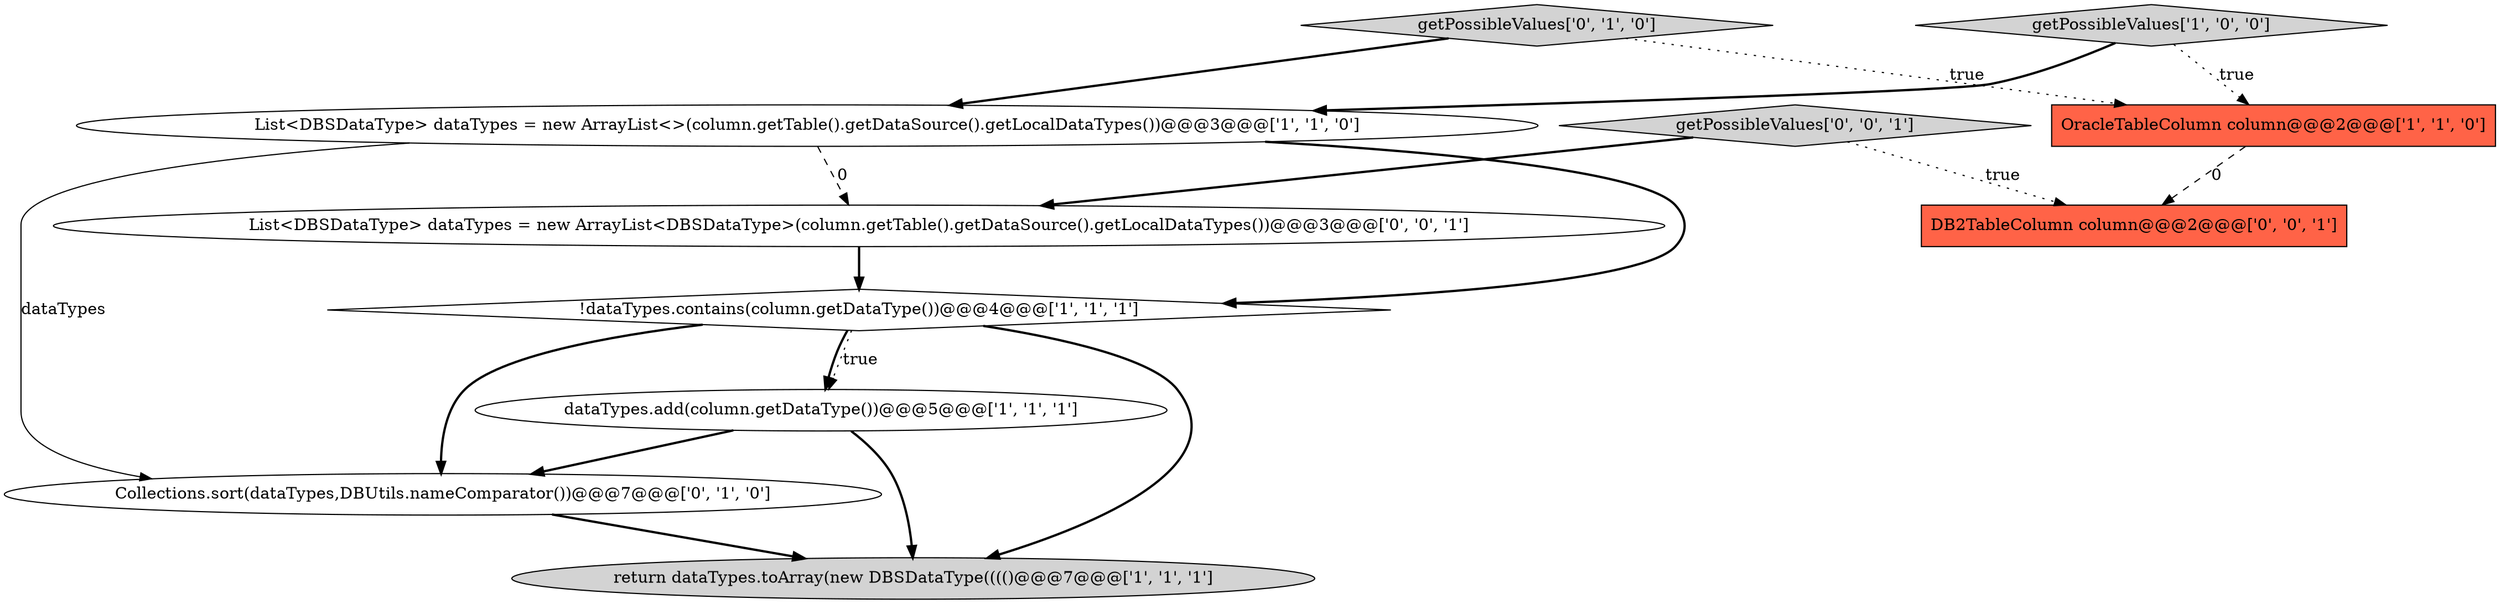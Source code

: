 digraph {
8 [style = filled, label = "DB2TableColumn column@@@2@@@['0', '0', '1']", fillcolor = tomato, shape = box image = "AAA0AAABBB3BBB"];
4 [style = filled, label = "dataTypes.add(column.getDataType())@@@5@@@['1', '1', '1']", fillcolor = white, shape = ellipse image = "AAA0AAABBB1BBB"];
5 [style = filled, label = "List<DBSDataType> dataTypes = new ArrayList<>(column.getTable().getDataSource().getLocalDataTypes())@@@3@@@['1', '1', '0']", fillcolor = white, shape = ellipse image = "AAA0AAABBB1BBB"];
7 [style = filled, label = "getPossibleValues['0', '1', '0']", fillcolor = lightgray, shape = diamond image = "AAA0AAABBB2BBB"];
10 [style = filled, label = "List<DBSDataType> dataTypes = new ArrayList<DBSDataType>(column.getTable().getDataSource().getLocalDataTypes())@@@3@@@['0', '0', '1']", fillcolor = white, shape = ellipse image = "AAA0AAABBB3BBB"];
3 [style = filled, label = "OracleTableColumn column@@@2@@@['1', '1', '0']", fillcolor = tomato, shape = box image = "AAA0AAABBB1BBB"];
2 [style = filled, label = "!dataTypes.contains(column.getDataType())@@@4@@@['1', '1', '1']", fillcolor = white, shape = diamond image = "AAA0AAABBB1BBB"];
1 [style = filled, label = "getPossibleValues['1', '0', '0']", fillcolor = lightgray, shape = diamond image = "AAA0AAABBB1BBB"];
9 [style = filled, label = "getPossibleValues['0', '0', '1']", fillcolor = lightgray, shape = diamond image = "AAA0AAABBB3BBB"];
0 [style = filled, label = "return dataTypes.toArray(new DBSDataType(((()@@@7@@@['1', '1', '1']", fillcolor = lightgray, shape = ellipse image = "AAA0AAABBB1BBB"];
6 [style = filled, label = "Collections.sort(dataTypes,DBUtils.nameComparator())@@@7@@@['0', '1', '0']", fillcolor = white, shape = ellipse image = "AAA1AAABBB2BBB"];
5->2 [style = bold, label=""];
2->6 [style = bold, label=""];
6->0 [style = bold, label=""];
7->5 [style = bold, label=""];
5->10 [style = dashed, label="0"];
2->0 [style = bold, label=""];
4->6 [style = bold, label=""];
1->3 [style = dotted, label="true"];
9->8 [style = dotted, label="true"];
3->8 [style = dashed, label="0"];
2->4 [style = dotted, label="true"];
2->4 [style = bold, label=""];
10->2 [style = bold, label=""];
5->6 [style = solid, label="dataTypes"];
4->0 [style = bold, label=""];
7->3 [style = dotted, label="true"];
9->10 [style = bold, label=""];
1->5 [style = bold, label=""];
}
